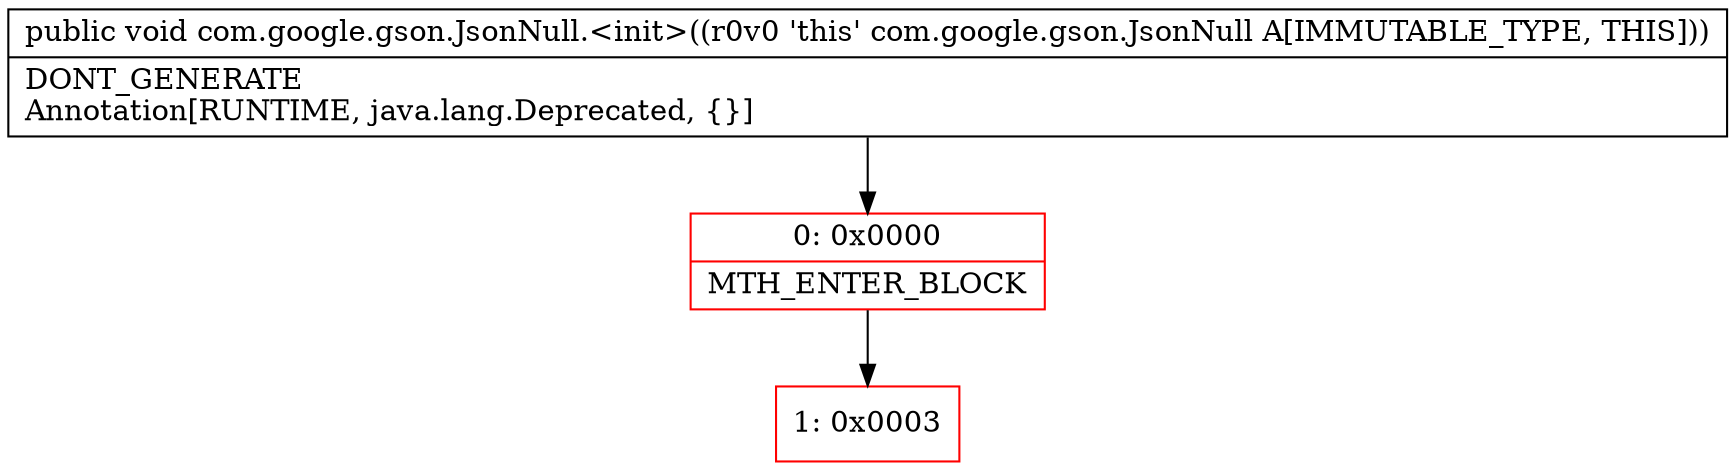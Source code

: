 digraph "CFG forcom.google.gson.JsonNull.\<init\>()V" {
subgraph cluster_Region_951039317 {
label = "R(0)";
node [shape=record,color=blue];
}
Node_0 [shape=record,color=red,label="{0\:\ 0x0000|MTH_ENTER_BLOCK\l}"];
Node_1 [shape=record,color=red,label="{1\:\ 0x0003}"];
MethodNode[shape=record,label="{public void com.google.gson.JsonNull.\<init\>((r0v0 'this' com.google.gson.JsonNull A[IMMUTABLE_TYPE, THIS]))  | DONT_GENERATE\lAnnotation[RUNTIME, java.lang.Deprecated, \{\}]\l}"];
MethodNode -> Node_0;
Node_0 -> Node_1;
}

